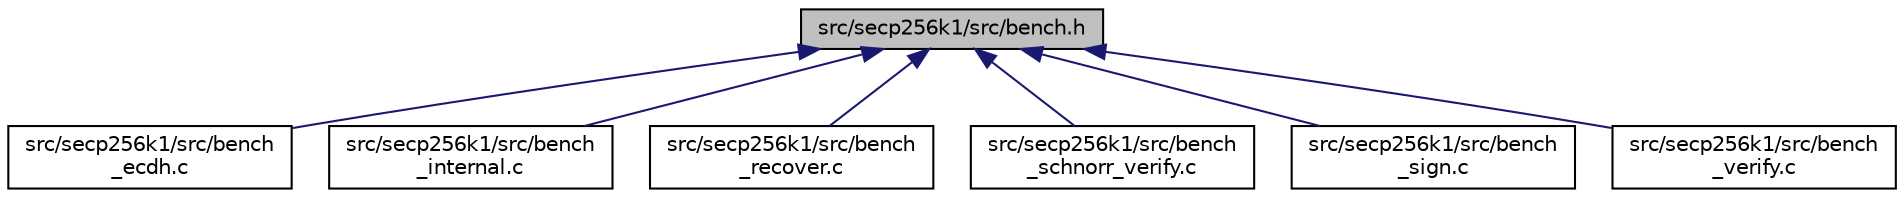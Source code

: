 digraph "src/secp256k1/src/bench.h"
{
  edge [fontname="Helvetica",fontsize="10",labelfontname="Helvetica",labelfontsize="10"];
  node [fontname="Helvetica",fontsize="10",shape=record];
  Node4 [label="src/secp256k1/src/bench.h",height=0.2,width=0.4,color="black", fillcolor="grey75", style="filled", fontcolor="black"];
  Node4 -> Node5 [dir="back",color="midnightblue",fontsize="10",style="solid",fontname="Helvetica"];
  Node5 [label="src/secp256k1/src/bench\l_ecdh.c",height=0.2,width=0.4,color="black", fillcolor="white", style="filled",URL="$da/d1c/bench__ecdh_8c.html"];
  Node4 -> Node6 [dir="back",color="midnightblue",fontsize="10",style="solid",fontname="Helvetica"];
  Node6 [label="src/secp256k1/src/bench\l_internal.c",height=0.2,width=0.4,color="black", fillcolor="white", style="filled",URL="$d9/d5e/bench__internal_8c.html"];
  Node4 -> Node7 [dir="back",color="midnightblue",fontsize="10",style="solid",fontname="Helvetica"];
  Node7 [label="src/secp256k1/src/bench\l_recover.c",height=0.2,width=0.4,color="black", fillcolor="white", style="filled",URL="$d7/d8e/bench__recover_8c.html"];
  Node4 -> Node8 [dir="back",color="midnightblue",fontsize="10",style="solid",fontname="Helvetica"];
  Node8 [label="src/secp256k1/src/bench\l_schnorr_verify.c",height=0.2,width=0.4,color="black", fillcolor="white", style="filled",URL="$d0/df4/bench__schnorr__verify_8c.html"];
  Node4 -> Node9 [dir="back",color="midnightblue",fontsize="10",style="solid",fontname="Helvetica"];
  Node9 [label="src/secp256k1/src/bench\l_sign.c",height=0.2,width=0.4,color="black", fillcolor="white", style="filled",URL="$da/dae/bench__sign_8c.html"];
  Node4 -> Node10 [dir="back",color="midnightblue",fontsize="10",style="solid",fontname="Helvetica"];
  Node10 [label="src/secp256k1/src/bench\l_verify.c",height=0.2,width=0.4,color="black", fillcolor="white", style="filled",URL="$dd/d4a/bench__verify_8c.html"];
}

